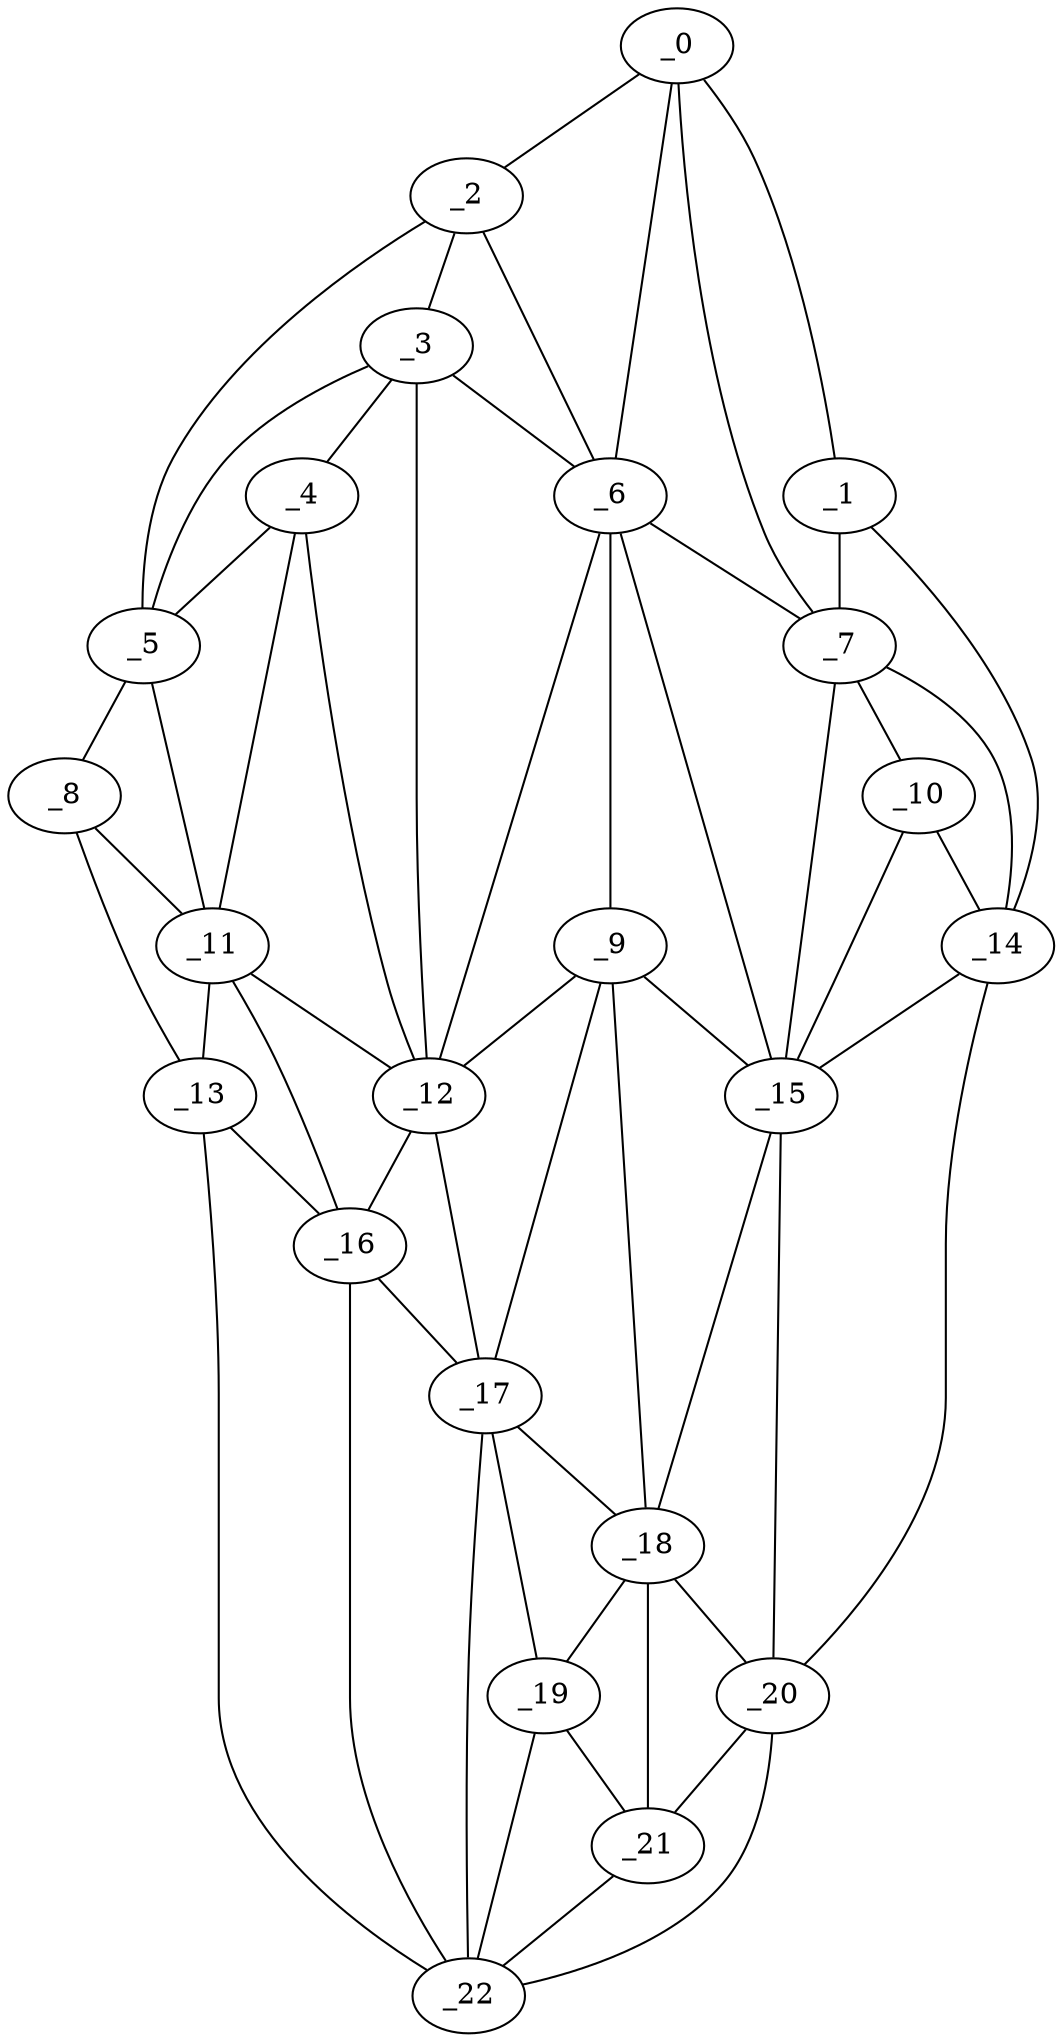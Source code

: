graph "obj29__255.gxl" {
	_0	 [x=23,
		y=87];
	_1	 [x=26,
		y=107];
	_0 -- _1	 [valence=1];
	_2	 [x=32,
		y=46];
	_0 -- _2	 [valence=1];
	_6	 [x=67,
		y=74];
	_0 -- _6	 [valence=2];
	_7	 [x=69,
		y=104];
	_0 -- _7	 [valence=2];
	_1 -- _7	 [valence=2];
	_14	 [x=83,
		y=112];
	_1 -- _14	 [valence=1];
	_3	 [x=52,
		y=32];
	_2 -- _3	 [valence=1];
	_5	 [x=66,
		y=22];
	_2 -- _5	 [valence=1];
	_2 -- _6	 [valence=2];
	_4	 [x=61,
		y=30];
	_3 -- _4	 [valence=1];
	_3 -- _5	 [valence=2];
	_3 -- _6	 [valence=1];
	_12	 [x=81,
		y=43];
	_3 -- _12	 [valence=2];
	_4 -- _5	 [valence=2];
	_11	 [x=79,
		y=28];
	_4 -- _11	 [valence=1];
	_4 -- _12	 [valence=2];
	_8	 [x=75,
		y=21];
	_5 -- _8	 [valence=1];
	_5 -- _11	 [valence=2];
	_6 -- _7	 [valence=2];
	_9	 [x=77,
		y=73];
	_6 -- _9	 [valence=1];
	_6 -- _12	 [valence=1];
	_15	 [x=86,
		y=93];
	_6 -- _15	 [valence=2];
	_10	 [x=77,
		y=105];
	_7 -- _10	 [valence=2];
	_7 -- _14	 [valence=1];
	_7 -- _15	 [valence=1];
	_8 -- _11	 [valence=1];
	_13	 [x=82,
		y=25];
	_8 -- _13	 [valence=1];
	_9 -- _12	 [valence=2];
	_9 -- _15	 [valence=2];
	_17	 [x=93,
		y=51];
	_9 -- _17	 [valence=1];
	_18	 [x=107,
		y=70];
	_9 -- _18	 [valence=1];
	_10 -- _14	 [valence=1];
	_10 -- _15	 [valence=2];
	_11 -- _12	 [valence=2];
	_11 -- _13	 [valence=2];
	_16	 [x=88,
		y=40];
	_11 -- _16	 [valence=2];
	_12 -- _16	 [valence=2];
	_12 -- _17	 [valence=2];
	_13 -- _16	 [valence=2];
	_22	 [x=122,
		y=52];
	_13 -- _22	 [valence=1];
	_14 -- _15	 [valence=2];
	_20	 [x=112,
		y=79];
	_14 -- _20	 [valence=1];
	_15 -- _18	 [valence=2];
	_15 -- _20	 [valence=2];
	_16 -- _17	 [valence=1];
	_16 -- _22	 [valence=2];
	_17 -- _18	 [valence=2];
	_19	 [x=111,
		y=62];
	_17 -- _19	 [valence=2];
	_17 -- _22	 [valence=2];
	_18 -- _19	 [valence=1];
	_18 -- _20	 [valence=2];
	_21	 [x=113,
		y=70];
	_18 -- _21	 [valence=2];
	_19 -- _21	 [valence=2];
	_19 -- _22	 [valence=1];
	_20 -- _21	 [valence=2];
	_20 -- _22	 [valence=1];
	_21 -- _22	 [valence=2];
}
